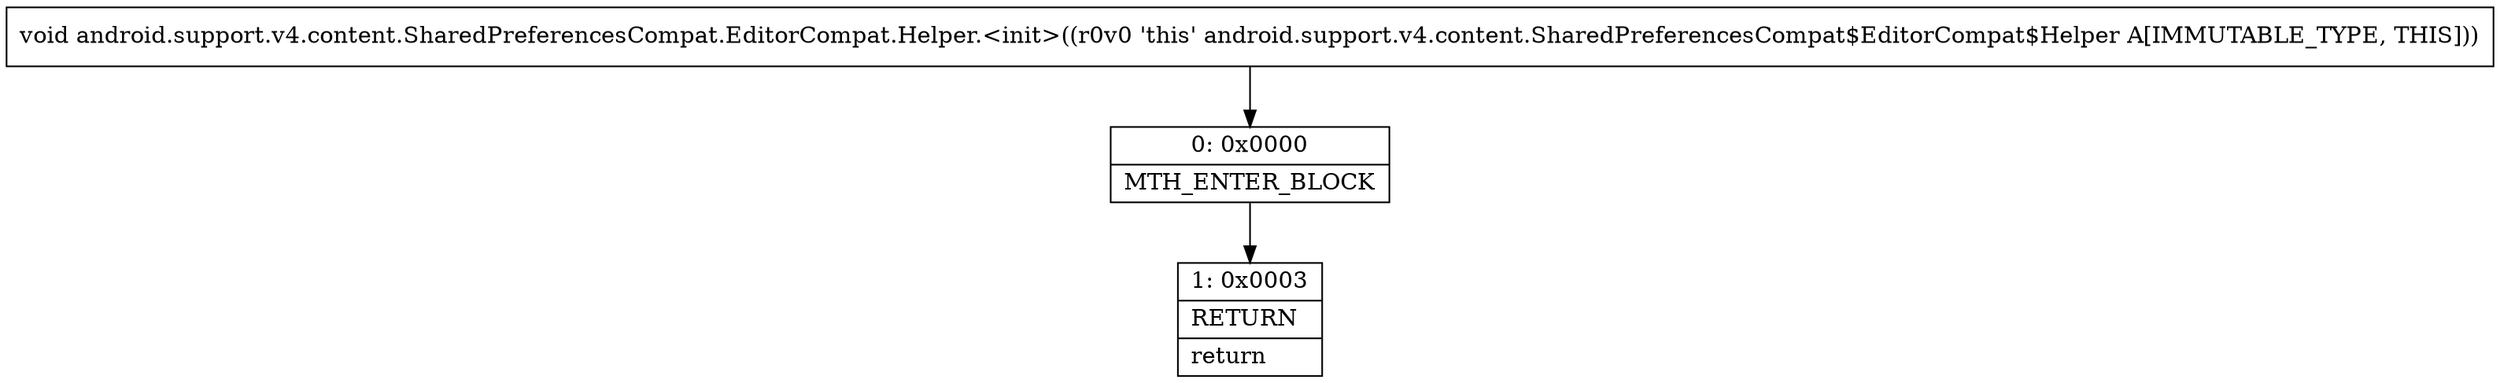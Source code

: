 digraph "CFG forandroid.support.v4.content.SharedPreferencesCompat.EditorCompat.Helper.\<init\>()V" {
Node_0 [shape=record,label="{0\:\ 0x0000|MTH_ENTER_BLOCK\l}"];
Node_1 [shape=record,label="{1\:\ 0x0003|RETURN\l|return\l}"];
MethodNode[shape=record,label="{void android.support.v4.content.SharedPreferencesCompat.EditorCompat.Helper.\<init\>((r0v0 'this' android.support.v4.content.SharedPreferencesCompat$EditorCompat$Helper A[IMMUTABLE_TYPE, THIS])) }"];
MethodNode -> Node_0;
Node_0 -> Node_1;
}

